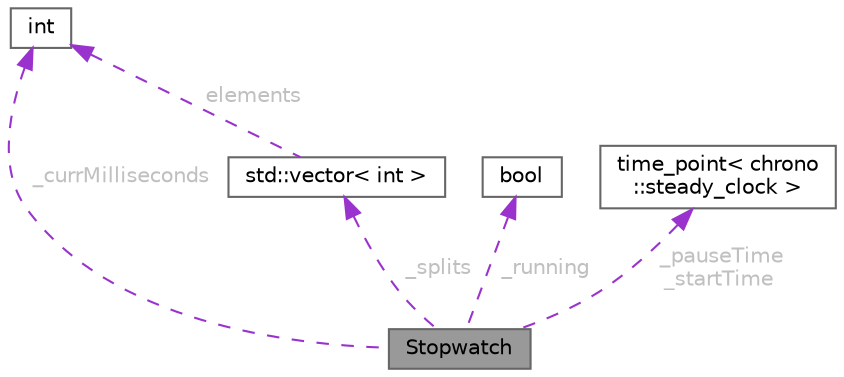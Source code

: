 digraph "Stopwatch"
{
 // INTERACTIVE_SVG=YES
 // LATEX_PDF_SIZE
  bgcolor="transparent";
  edge [fontname=Helvetica,fontsize=10,labelfontname=Helvetica,labelfontsize=10];
  node [fontname=Helvetica,fontsize=10,shape=box,height=0.2,width=0.4];
  Node1 [id="Node000001",label="Stopwatch",height=0.2,width=0.4,color="gray40", fillcolor="grey60", style="filled", fontcolor="black",tooltip="The Stopwatch class provides a simple timer with start, pause, resume, and reset functionalities."];
  Node2 -> Node1 [id="edge1_Node000001_Node000002",dir="back",color="darkorchid3",style="dashed",tooltip=" ",label=" _currMilliseconds",fontcolor="grey" ];
  Node2 [id="Node000002",label="int",height=0.2,width=0.4,color="gray40", fillcolor="white", style="filled",tooltip=" "];
  Node3 -> Node1 [id="edge2_Node000001_Node000003",dir="back",color="darkorchid3",style="dashed",tooltip=" ",label=" _running",fontcolor="grey" ];
  Node3 [id="Node000003",label="bool",height=0.2,width=0.4,color="gray40", fillcolor="white", style="filled",tooltip=" "];
  Node4 -> Node1 [id="edge3_Node000001_Node000004",dir="back",color="darkorchid3",style="dashed",tooltip=" ",label=" _splits",fontcolor="grey" ];
  Node4 [id="Node000004",label="std::vector\< int \>",height=0.2,width=0.4,color="gray40", fillcolor="white", style="filled",tooltip=" "];
  Node2 -> Node4 [id="edge4_Node000004_Node000002",dir="back",color="darkorchid3",style="dashed",tooltip=" ",label=" elements",fontcolor="grey" ];
  Node5 -> Node1 [id="edge5_Node000001_Node000005",dir="back",color="darkorchid3",style="dashed",tooltip=" ",label=" _pauseTime\n_startTime",fontcolor="grey" ];
  Node5 [id="Node000005",label="time_point\< chrono\l::steady_clock \>",height=0.2,width=0.4,color="gray40", fillcolor="white", style="filled",tooltip=" "];
}

